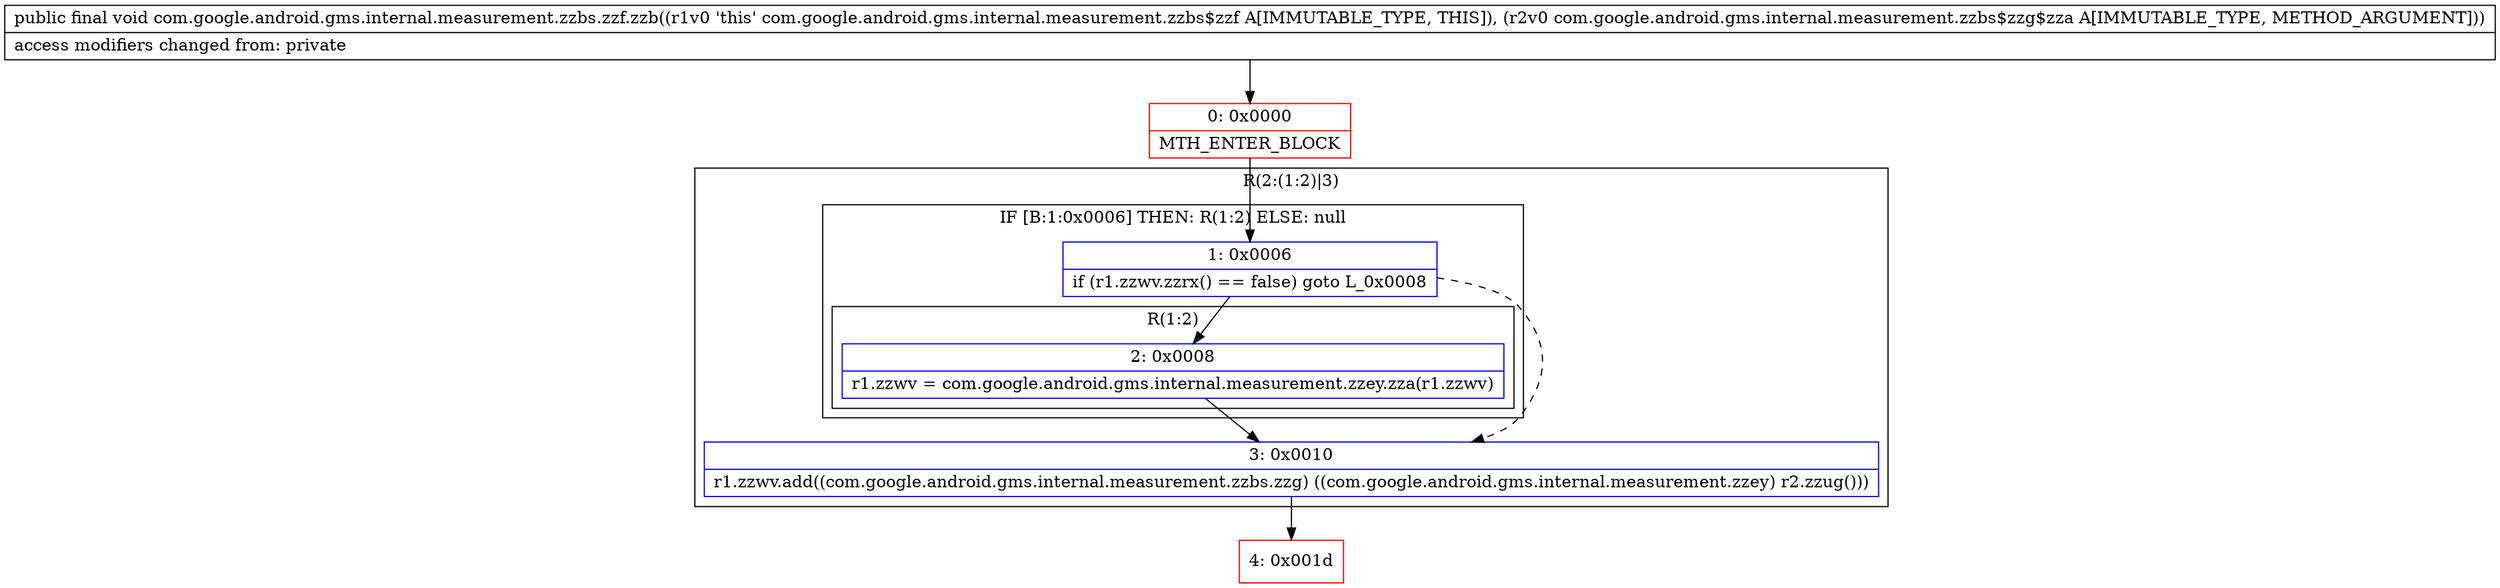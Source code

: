 digraph "CFG forcom.google.android.gms.internal.measurement.zzbs.zzf.zzb(Lcom\/google\/android\/gms\/internal\/measurement\/zzbs$zzg$zza;)V" {
subgraph cluster_Region_2130014303 {
label = "R(2:(1:2)|3)";
node [shape=record,color=blue];
subgraph cluster_IfRegion_1251915695 {
label = "IF [B:1:0x0006] THEN: R(1:2) ELSE: null";
node [shape=record,color=blue];
Node_1 [shape=record,label="{1\:\ 0x0006|if (r1.zzwv.zzrx() == false) goto L_0x0008\l}"];
subgraph cluster_Region_1892399363 {
label = "R(1:2)";
node [shape=record,color=blue];
Node_2 [shape=record,label="{2\:\ 0x0008|r1.zzwv = com.google.android.gms.internal.measurement.zzey.zza(r1.zzwv)\l}"];
}
}
Node_3 [shape=record,label="{3\:\ 0x0010|r1.zzwv.add((com.google.android.gms.internal.measurement.zzbs.zzg) ((com.google.android.gms.internal.measurement.zzey) r2.zzug()))\l}"];
}
Node_0 [shape=record,color=red,label="{0\:\ 0x0000|MTH_ENTER_BLOCK\l}"];
Node_4 [shape=record,color=red,label="{4\:\ 0x001d}"];
MethodNode[shape=record,label="{public final void com.google.android.gms.internal.measurement.zzbs.zzf.zzb((r1v0 'this' com.google.android.gms.internal.measurement.zzbs$zzf A[IMMUTABLE_TYPE, THIS]), (r2v0 com.google.android.gms.internal.measurement.zzbs$zzg$zza A[IMMUTABLE_TYPE, METHOD_ARGUMENT]))  | access modifiers changed from: private\l}"];
MethodNode -> Node_0;
Node_1 -> Node_2;
Node_1 -> Node_3[style=dashed];
Node_2 -> Node_3;
Node_3 -> Node_4;
Node_0 -> Node_1;
}

